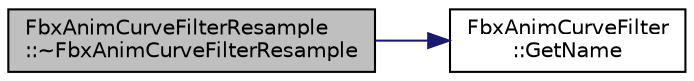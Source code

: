 digraph "FbxAnimCurveFilterResample::~FbxAnimCurveFilterResample"
{
  edge [fontname="Helvetica",fontsize="10",labelfontname="Helvetica",labelfontsize="10"];
  node [fontname="Helvetica",fontsize="10",shape=record];
  rankdir="LR";
  Node2 [label="FbxAnimCurveFilterResample\l::~FbxAnimCurveFilterResample",height=0.2,width=0.4,color="black", fillcolor="grey75", style="filled", fontcolor="black"];
  Node2 -> Node3 [color="midnightblue",fontsize="10",style="solid",fontname="Helvetica"];
  Node3 [label="FbxAnimCurveFilter\l::GetName",height=0.2,width=0.4,color="black", fillcolor="white", style="filled",URL="$class_fbx_anim_curve_filter.html#abd559d5052fbb072042e59241940a35c"];
}
